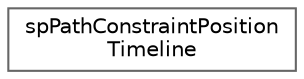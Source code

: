 digraph "类继承关系图"
{
 // LATEX_PDF_SIZE
  bgcolor="transparent";
  edge [fontname=Helvetica,fontsize=10,labelfontname=Helvetica,labelfontsize=10];
  node [fontname=Helvetica,fontsize=10,shape=box,height=0.2,width=0.4];
  rankdir="LR";
  Node0 [id="Node000000",label="spPathConstraintPosition\lTimeline",height=0.2,width=0.4,color="grey40", fillcolor="white", style="filled",URL="$structsp_path_constraint_position_timeline.html",tooltip=" "];
}
